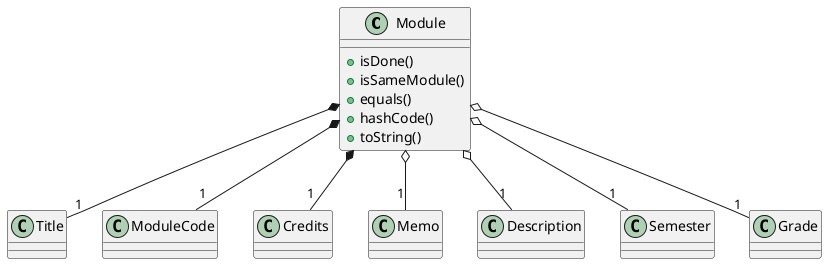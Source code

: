 @startuml
class Module {
    +isDone()
    +isSameModule()
    +equals()
    +hashCode()
    +toString()
}
class Title {}
class ModuleCode {}
class Credits {}

class Memo {}
class Description {}
class Semester {}
class Grade {}

Module *-- "1" Title
Module *-- "1" ModuleCode
Module *-- "1" Credits

Module 	o-- "1" Memo
Module 	o-- "1" Description
Module 	o-- "1" Semester
Module 	o-- "1" Grade
@enduml